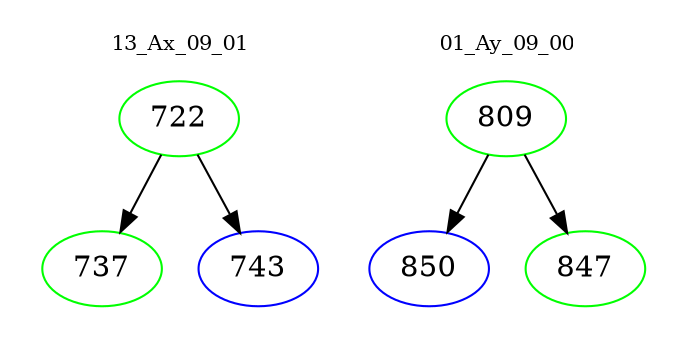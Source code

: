 digraph{
subgraph cluster_0 {
color = white
label = "13_Ax_09_01";
fontsize=10;
T0_722 [label="722", color="green"]
T0_722 -> T0_737 [color="black"]
T0_737 [label="737", color="green"]
T0_722 -> T0_743 [color="black"]
T0_743 [label="743", color="blue"]
}
subgraph cluster_1 {
color = white
label = "01_Ay_09_00";
fontsize=10;
T1_809 [label="809", color="green"]
T1_809 -> T1_850 [color="black"]
T1_850 [label="850", color="blue"]
T1_809 -> T1_847 [color="black"]
T1_847 [label="847", color="green"]
}
}

